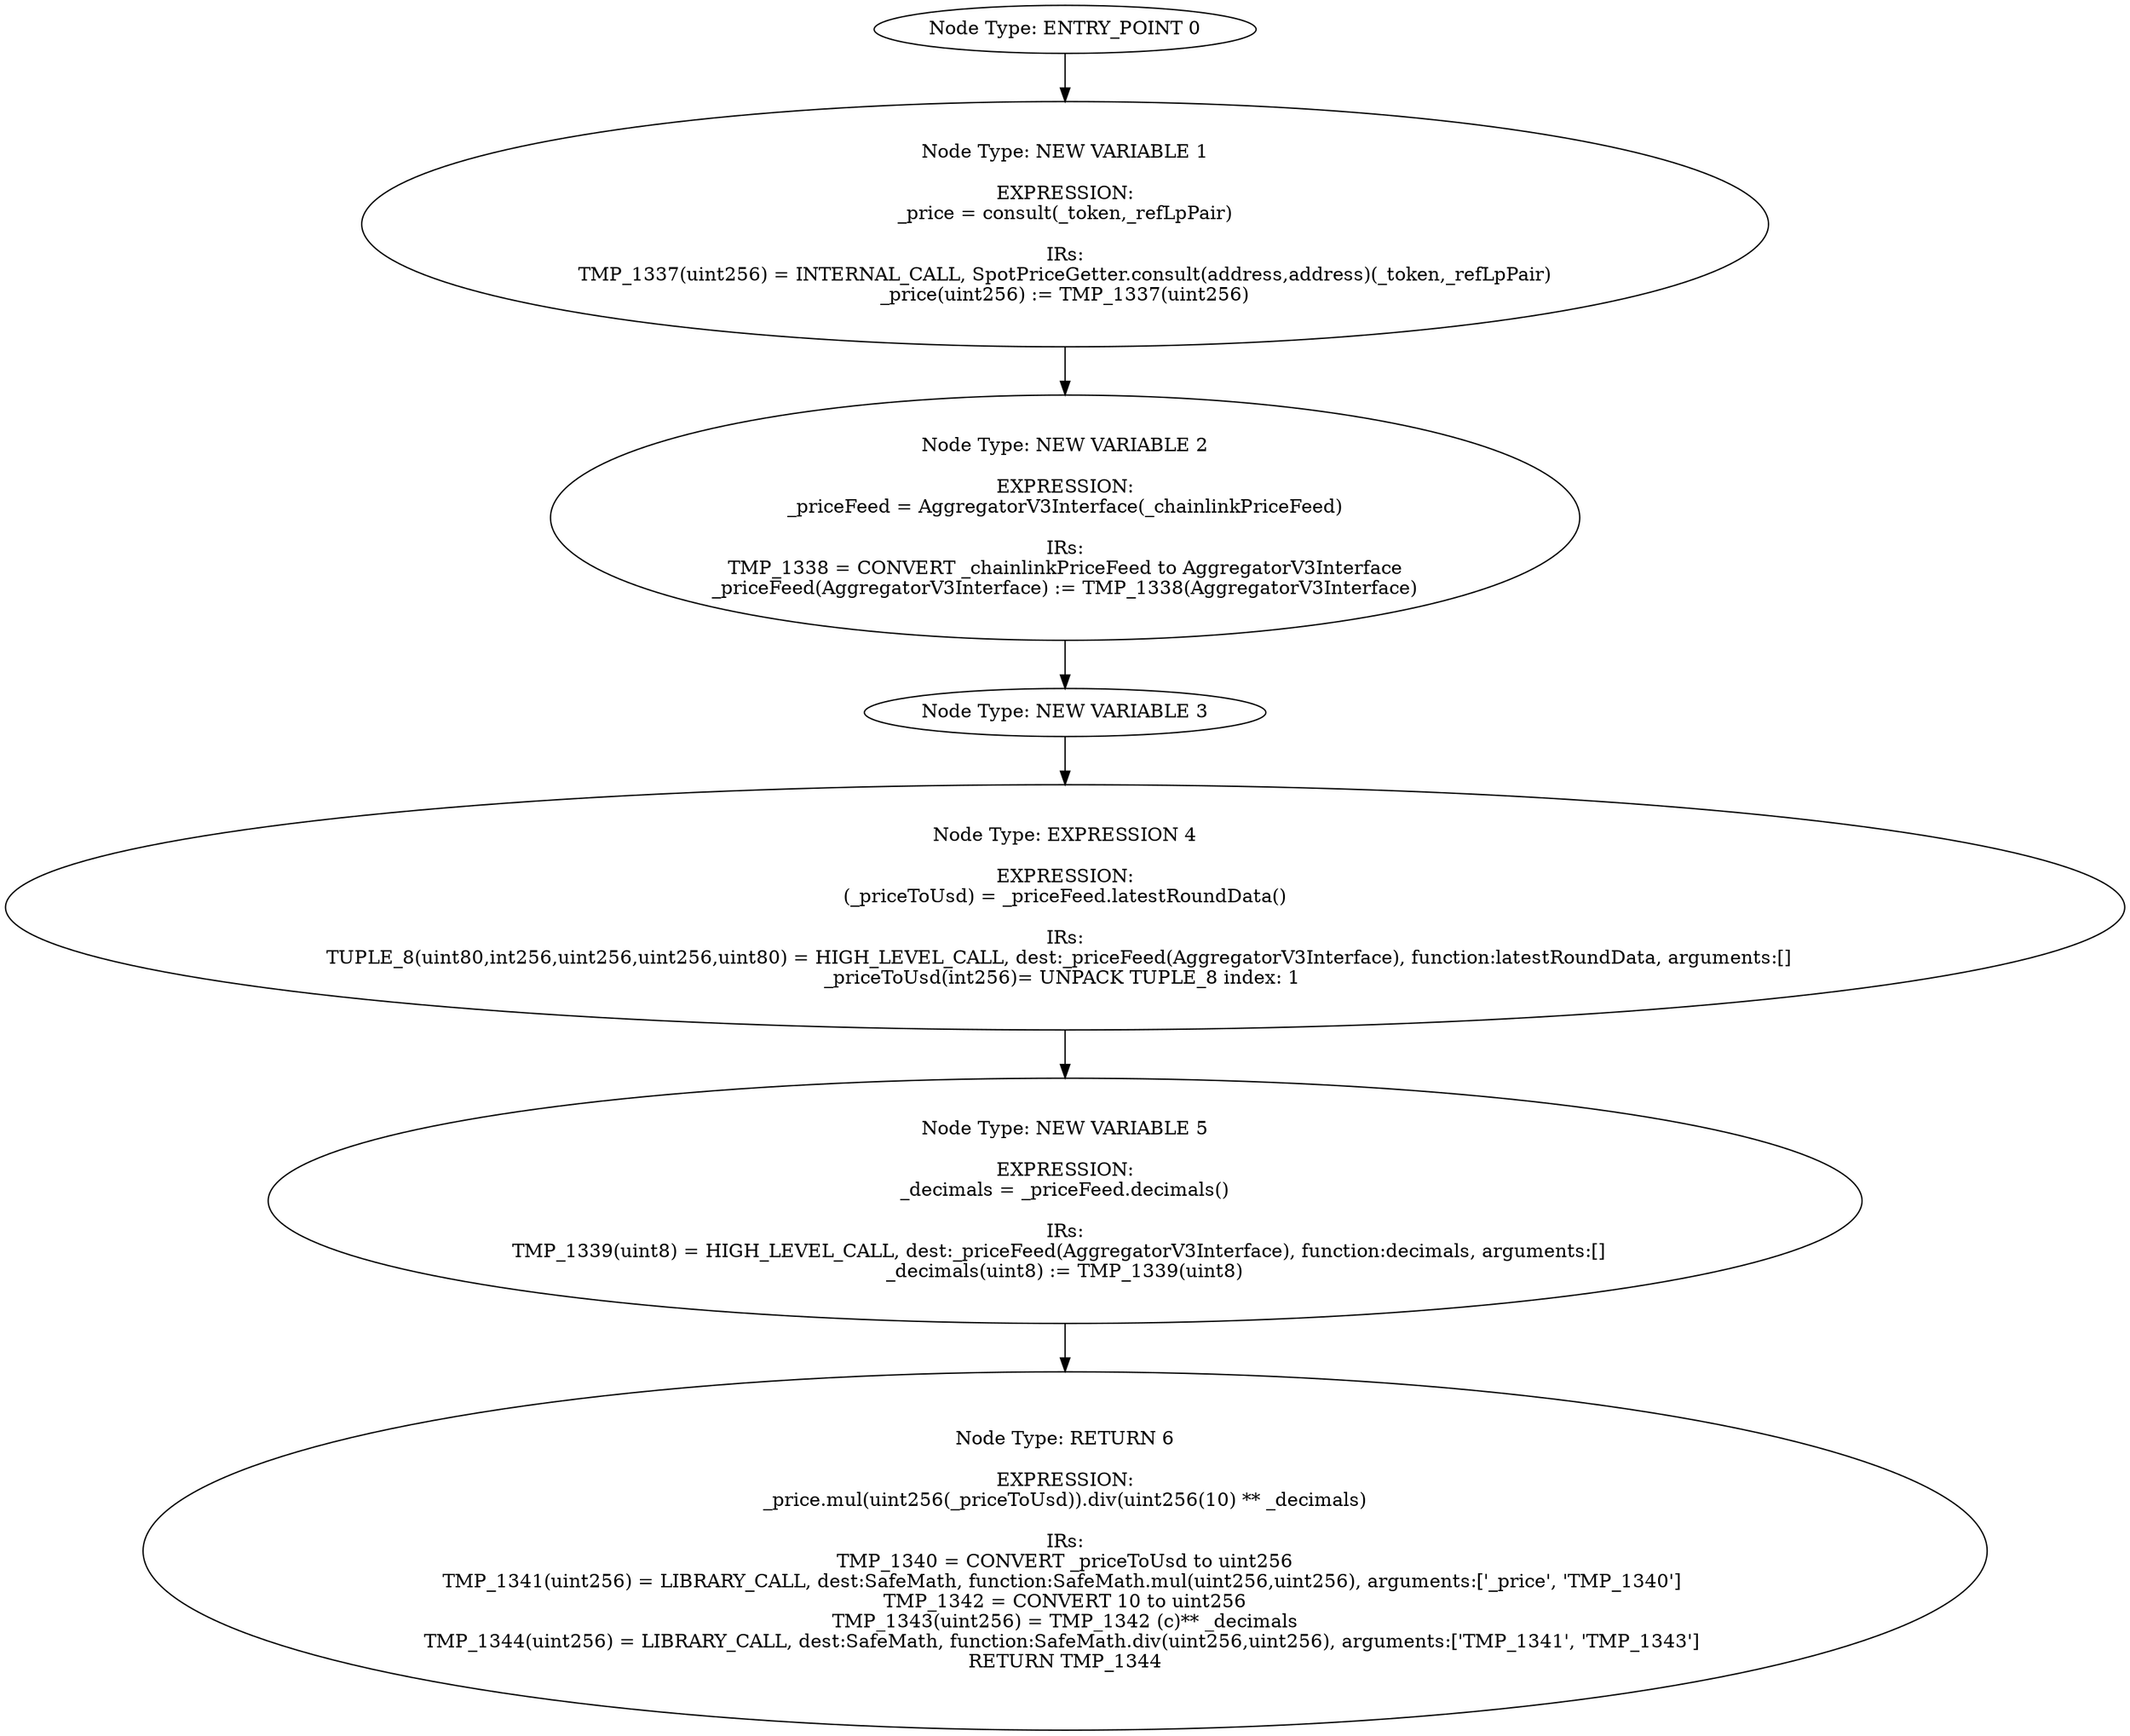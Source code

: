 digraph{
0[label="Node Type: ENTRY_POINT 0
"];
0->1;
1[label="Node Type: NEW VARIABLE 1

EXPRESSION:
_price = consult(_token,_refLpPair)

IRs:
TMP_1337(uint256) = INTERNAL_CALL, SpotPriceGetter.consult(address,address)(_token,_refLpPair)
_price(uint256) := TMP_1337(uint256)"];
1->2;
2[label="Node Type: NEW VARIABLE 2

EXPRESSION:
_priceFeed = AggregatorV3Interface(_chainlinkPriceFeed)

IRs:
TMP_1338 = CONVERT _chainlinkPriceFeed to AggregatorV3Interface
_priceFeed(AggregatorV3Interface) := TMP_1338(AggregatorV3Interface)"];
2->3;
3[label="Node Type: NEW VARIABLE 3
"];
3->4;
4[label="Node Type: EXPRESSION 4

EXPRESSION:
(_priceToUsd) = _priceFeed.latestRoundData()

IRs:
TUPLE_8(uint80,int256,uint256,uint256,uint80) = HIGH_LEVEL_CALL, dest:_priceFeed(AggregatorV3Interface), function:latestRoundData, arguments:[]  
_priceToUsd(int256)= UNPACK TUPLE_8 index: 1 "];
4->5;
5[label="Node Type: NEW VARIABLE 5

EXPRESSION:
_decimals = _priceFeed.decimals()

IRs:
TMP_1339(uint8) = HIGH_LEVEL_CALL, dest:_priceFeed(AggregatorV3Interface), function:decimals, arguments:[]  
_decimals(uint8) := TMP_1339(uint8)"];
5->6;
6[label="Node Type: RETURN 6

EXPRESSION:
_price.mul(uint256(_priceToUsd)).div(uint256(10) ** _decimals)

IRs:
TMP_1340 = CONVERT _priceToUsd to uint256
TMP_1341(uint256) = LIBRARY_CALL, dest:SafeMath, function:SafeMath.mul(uint256,uint256), arguments:['_price', 'TMP_1340'] 
TMP_1342 = CONVERT 10 to uint256
TMP_1343(uint256) = TMP_1342 (c)** _decimals
TMP_1344(uint256) = LIBRARY_CALL, dest:SafeMath, function:SafeMath.div(uint256,uint256), arguments:['TMP_1341', 'TMP_1343'] 
RETURN TMP_1344"];
}
